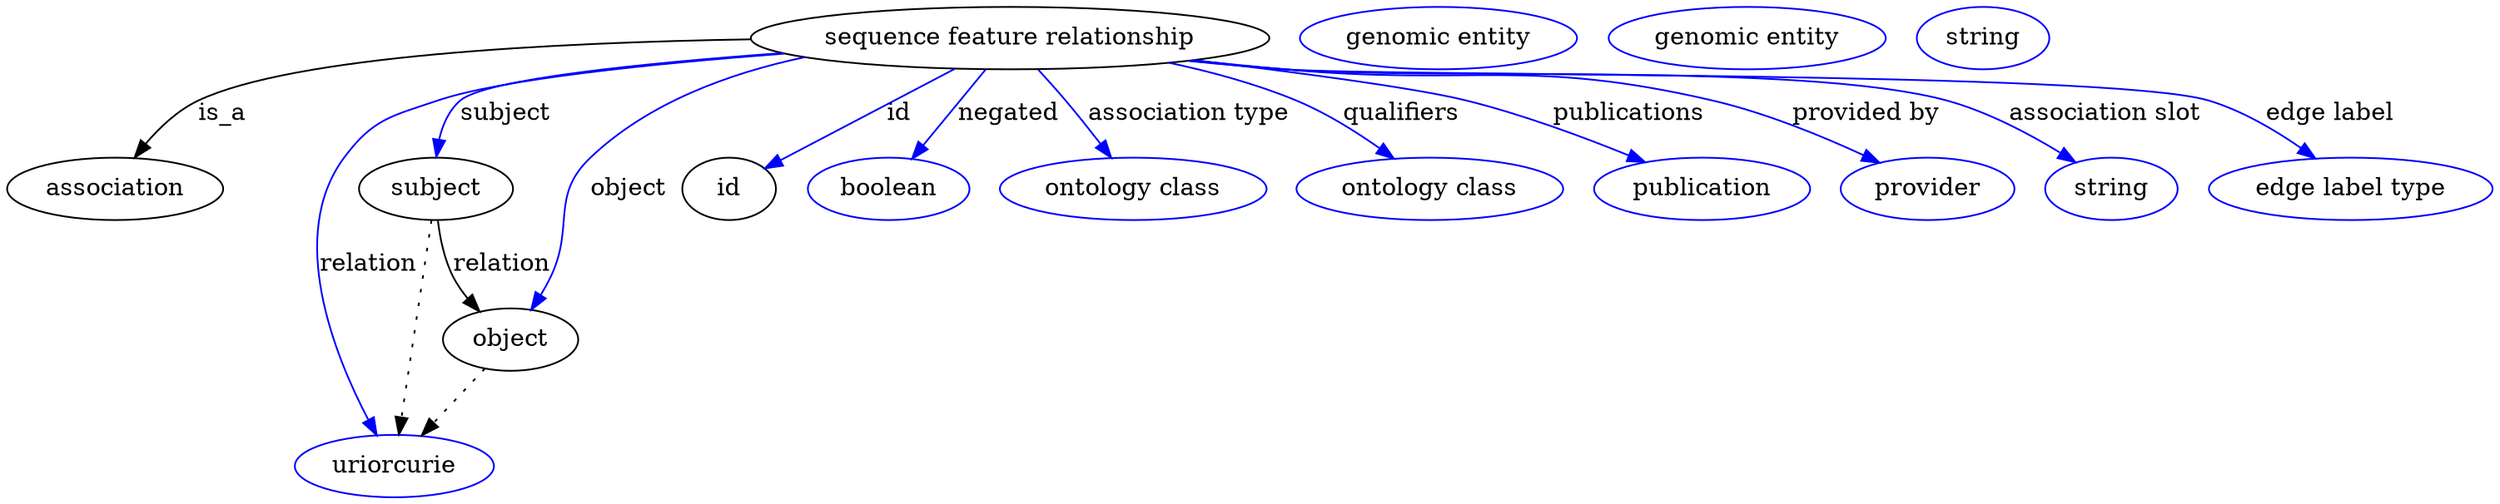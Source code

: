 digraph {
	graph [bb="0,0,1200.4,283"];
	node [label="\N"];
	"sequence feature relationship"	 [height=0.5,
		label="sequence feature relationship",
		pos="496.05,265",
		width=3.1594];
	association	 [height=0.5,
		pos="50.046,178",
		width=1.3902];
	"sequence feature relationship" -> association	 [label=is_a,
		lp="103.05,221.5",
		pos="e,59.666,195.81 387.42,259.64 276.69,253.49 117.62,242.49 92.046,229 81.326,223.35 72.301,213.67 65.397,204.26"];
	subject	 [height=0.5,
		pos="203.05,178",
		width=0.99297];
	"sequence feature relationship" -> subject	 [color=blue,
		label=subject,
		lp="241.55,221.5",
		pos="e,205.08,196.09 394.6,256.74 322.34,250.01 235.7,239.87 222.05,229 214.87,223.29 210.41,214.58 207.63,205.97",
		style=solid];
	relation	 [color=blue,
		height=0.5,
		label=uriorcurie,
		pos="185.05,18",
		width=1.2638];
	"sequence feature relationship" -> relation	 [color=blue,
		label=relation,
		lp="167.05,134.5",
		pos="e,175.27,35.659 393.33,257.27 324.41,251.12 240.37,241.48 207.05,229 182.46,219.79 171.64,218.46 158.05,196 129.37,148.63 153.31,\
81.572 170.78,44.765",
		style=solid];
	object	 [height=0.5,
		pos="245.05,91",
		width=0.9027];
	"sequence feature relationship" -> object	 [color=blue,
		label=object,
		lp="301.05,178",
		pos="e,253.2,108.44 429.84,250.35 375.74,237.17 304.92,216.73 284.05,196 261.11,173.22 272.73,157.14 261.05,127 259.86,123.94 258.55,\
120.76 257.22,117.62",
		style=solid];
	id	 [height=0.5,
		pos="354.05,178",
		width=0.75];
	"sequence feature relationship" -> id	 [color=blue,
		label=id,
		lp="439.55,221.5",
		pos="e,374.05,190.25 467.31,247.39 442.63,232.27 407.22,210.58 382.59,195.49",
		style=solid];
	negated	 [color=blue,
		height=0.5,
		label=boolean,
		pos="437.05,178",
		width=1.0652];
	"sequence feature relationship" -> negated	 [color=blue,
		label=negated,
		lp="492.55,221.5",
		pos="e,448.85,195.41 483.82,246.97 475.4,234.56 464.09,217.88 454.7,204.03",
		style=solid];
	"association type"	 [color=blue,
		height=0.5,
		label="ontology class",
		pos="555.05,178",
		width=1.7151];
	"sequence feature relationship" -> "association type"	 [color=blue,
		label="association type",
		lp="574.05,221.5",
		pos="e,543.04,195.71 508.27,246.97 516.63,234.64 527.85,218.1 537.21,204.3",
		style=solid];
	qualifiers	 [color=blue,
		height=0.5,
		label="ontology class",
		pos="696.05,178",
		width=1.7151];
	"sequence feature relationship" -> qualifiers	 [color=blue,
		label=qualifiers,
		lp="674.05,221.5",
		pos="e,675.16,195.14 562.59,250.33 582.22,244.86 603.43,237.79 622.05,229 637.79,221.57 653.86,210.93 666.99,201.29",
		style=solid];
	publications	 [color=blue,
		height=0.5,
		label=publication,
		pos="826.05,178",
		width=1.3902];
	"sequence feature relationship" -> publications	 [color=blue,
		label=publications,
		lp="779.55,221.5",
		pos="e,796.15,192.73 578.83,252.61 626.25,245.13 680.82,235.77 704.05,229 732.52,220.7 763.33,207.79 786.86,197.03",
		style=solid];
	"provided by"	 [color=blue,
		height=0.5,
		label=provider,
		pos="934.05,178",
		width=1.1193];
	"sequence feature relationship" -> "provided by"	 [color=blue,
		label="provided by",
		lp="894.05,221.5",
		pos="e,908.42,192.04 577.33,252.36 590.91,250.43 604.86,248.57 618.05,247 706.23,236.51 731.01,251.03 817.05,229 845.91,221.61 876.73,\
207.91 899.49,196.57",
		style=solid];
	"association slot"	 [color=blue,
		height=0.5,
		label=string,
		pos="1023,178",
		width=0.84854];
	"sequence feature relationship" -> "association slot"	 [color=blue,
		label="association slot",
		lp="1008,221.5",
		pos="e,1003.7,192.11 575.98,252.17 589.97,250.22 604.41,248.39 618.05,247 687.35,239.91 864.12,248.37 931.05,229 954.05,222.34 977.63,\
209.12 995.16,197.81",
		style=solid];
	"edge label"	 [color=blue,
		height=0.5,
		label="edge label type",
		pos="1136,178",
		width=1.7873];
	"sequence feature relationship" -> "edge label"	 [color=blue,
		label="edge label",
		lp="1113,221.5",
		pos="e,1115.3,195.16 575.31,252.07 589.51,250.11 604.19,248.3 618.05,247 714.59,237.91 961.37,257.55 1054,229 1073.1,223.14 1092.1,211.75 \
1107,201.22",
		style=solid];
	subject -> relation	 [pos="e,187.1,36.223 201.02,159.96 197.91,132.35 191.95,79.375 188.25,46.525",
		style=dotted];
	subject -> object	 [label=relation,
		lp="240.05,134.5",
		pos="e,231.43,107.49 207.18,159.99 209.85,149.97 213.81,137.45 219.05,127 220.95,123.2 223.24,119.37 225.66,115.69"];
	"sequence feature relationship_subject"	 [color=blue,
		height=0.5,
		label="genomic entity",
		pos="691.05,265",
		width=1.7693];
	object -> relation	 [pos="e,199.23,35.261 231.43,74.435 223.85,65.207 214.25,53.528 205.75,43.191",
		style=dotted];
	"sequence feature relationship_object"	 [color=blue,
		height=0.5,
		label="genomic entity",
		pos="836.05,265",
		width=1.7693];
	association_id	 [color=blue,
		height=0.5,
		label=string,
		pos="948.05,265",
		width=0.84854];
}
